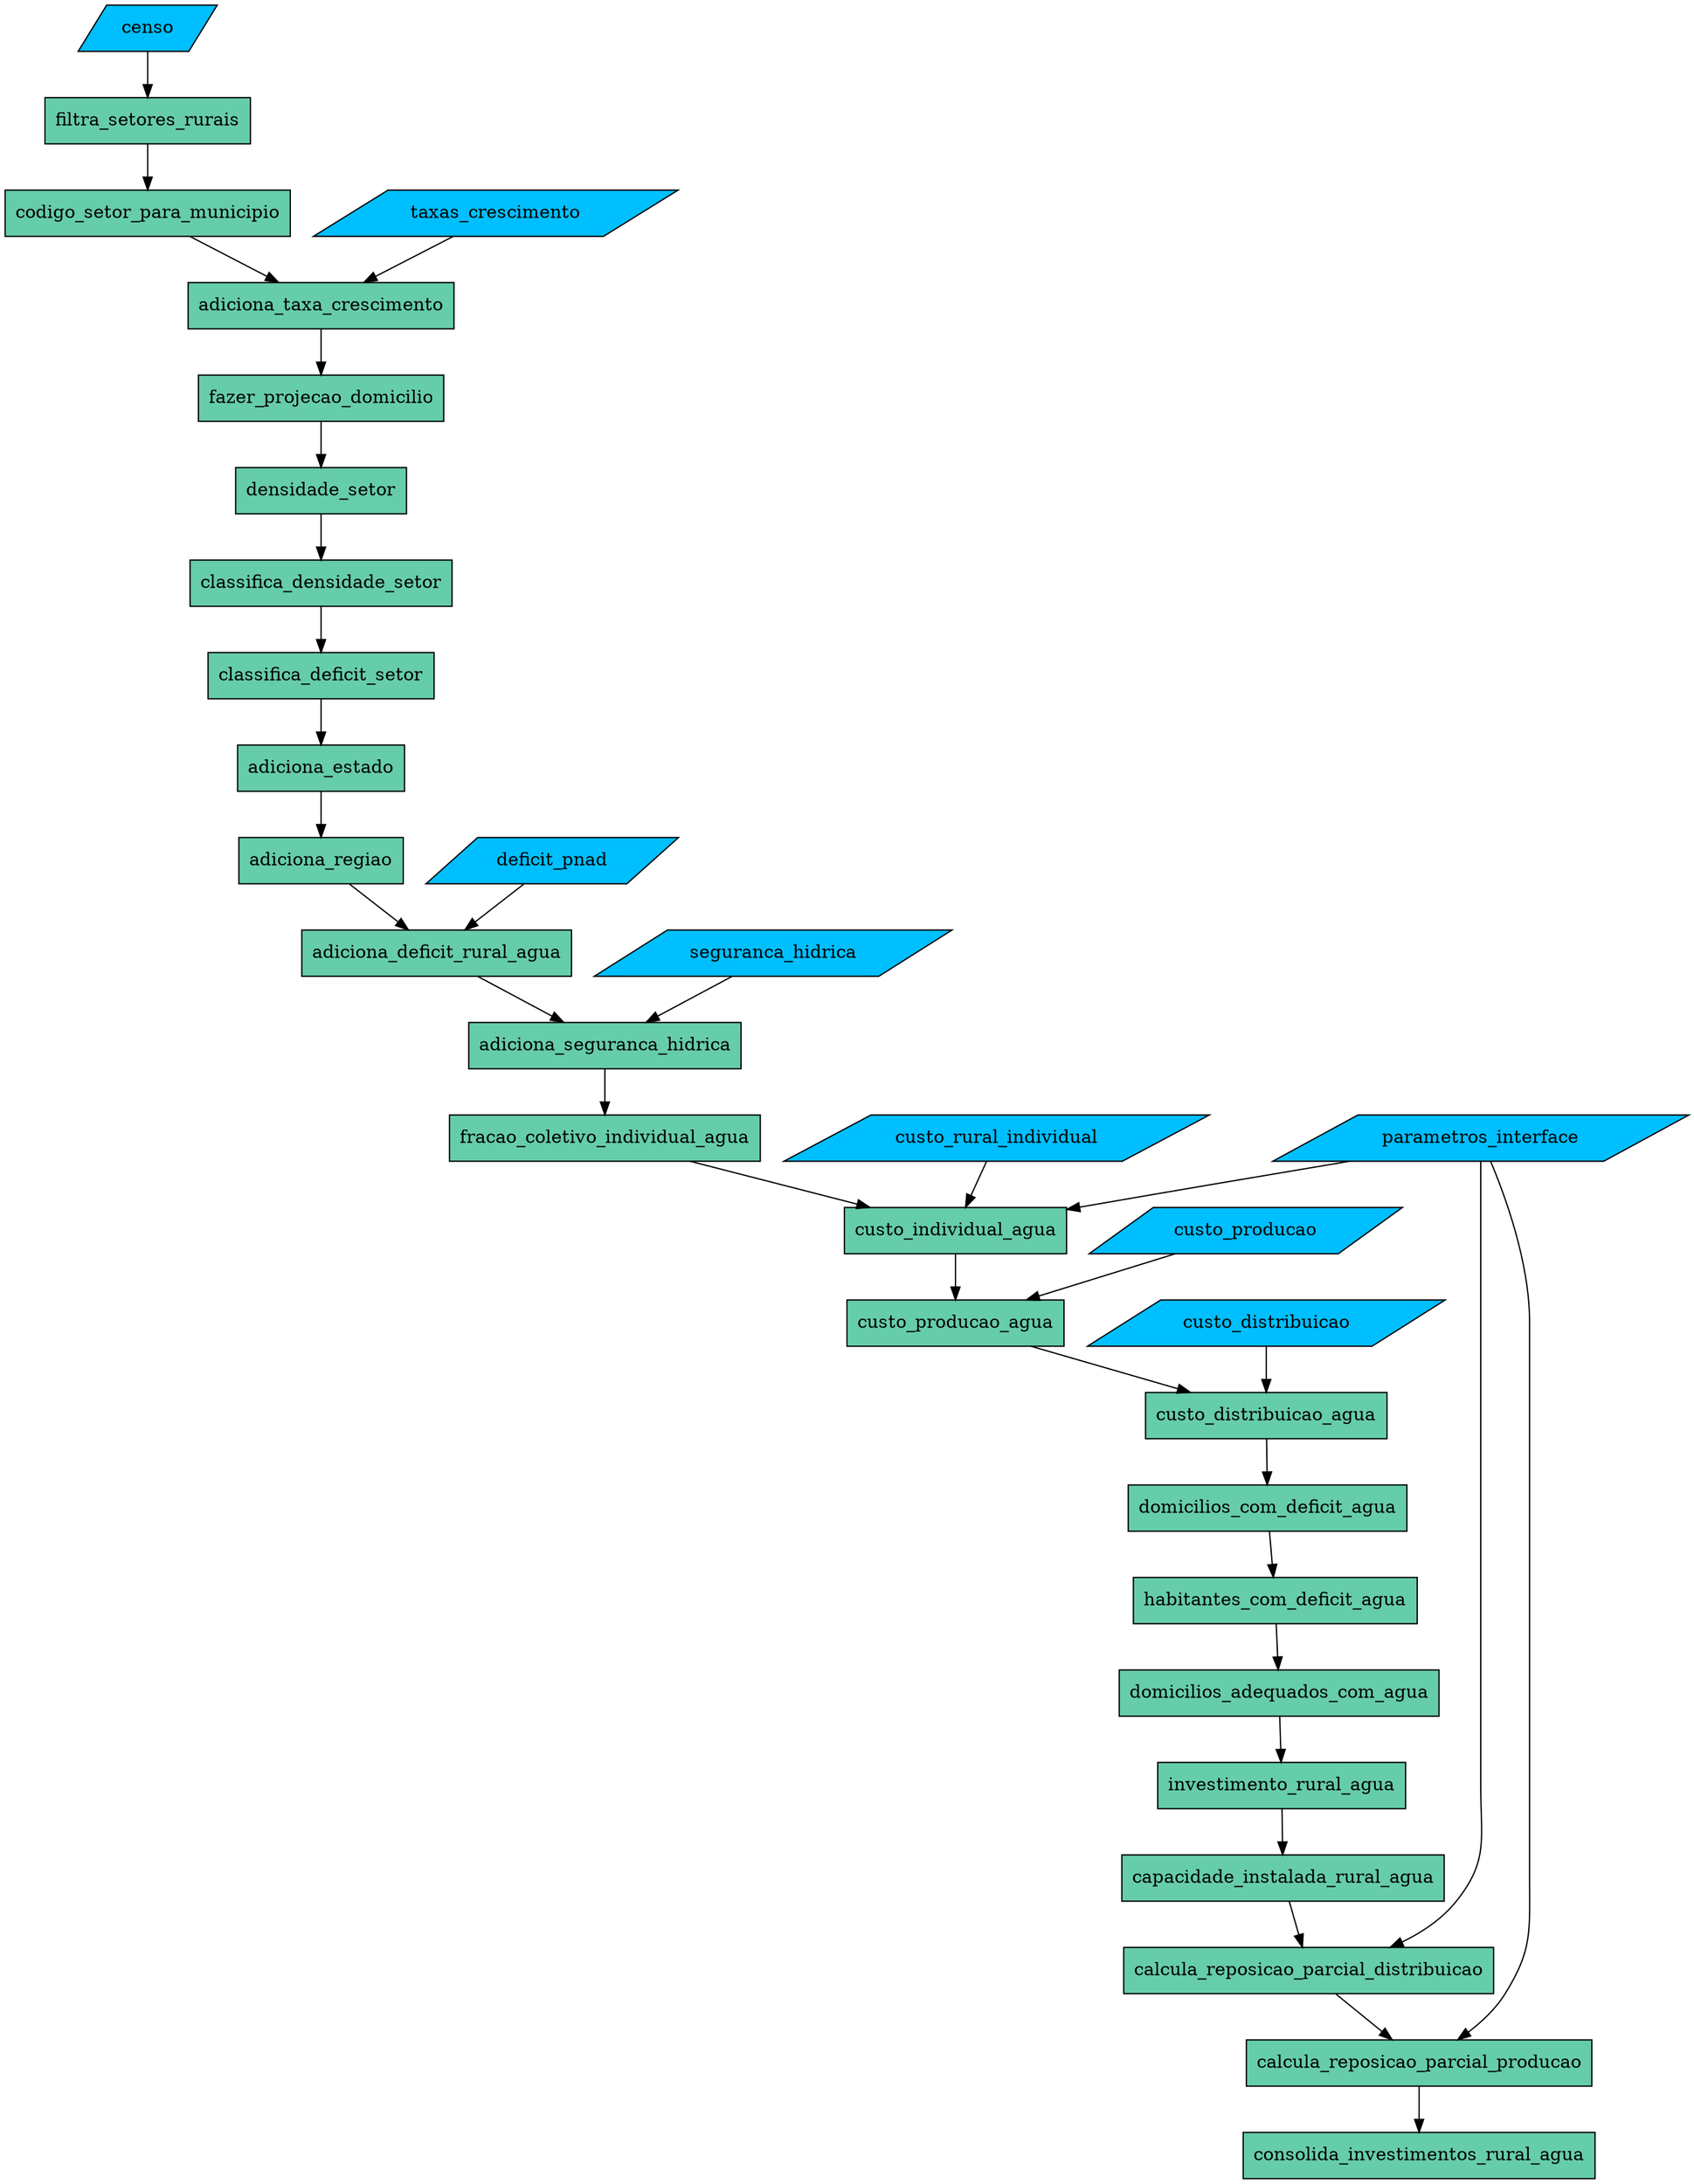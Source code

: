 digraph Projecao {
    fontname = "Segoe UI"
    margin=0
    graph [ ratio = compress ];

    node [shape=box, style=filled, fillcolor=aquamarine3]
    #condition [shape=diamond fillcolor=antiquewhite1 label="É censo?"]
    censo, parametros_interface, taxas_crescimento,
    seguranca_hidrica, deficit_pnad, custo_producao,
    custo_distribuicao, custo_rural_individual [shape=parallelogram fillcolor=deepskyblue]
    
    censo -> filtra_setores_rurais
    filtra_setores_rurais -> codigo_setor_para_municipio
    codigo_setor_para_municipio -> adiciona_taxa_crescimento
    taxas_crescimento -> adiciona_taxa_crescimento
    adiciona_taxa_crescimento 
    -> fazer_projecao_domicilio
    -> densidade_setor
    -> classifica_densidade_setor
    -> classifica_deficit_setor
    -> adiciona_estado
    -> adiciona_regiao
    -> adiciona_deficit_rural_agua
    deficit_pnad-> adiciona_deficit_rural_agua 
    -> adiciona_seguranca_hidrica
    seguranca_hidrica -> adiciona_seguranca_hidrica
    -> fracao_coletivo_individual_agua
    -> custo_individual_agua
    custo_rural_individual -> custo_individual_agua
    -> custo_producao_agua
    custo_producao -> custo_producao_agua
    -> custo_distribuicao_agua
    custo_distribuicao -> custo_distribuicao_agua
    -> domicilios_com_deficit_agua
    -> habitantes_com_deficit_agua
    -> domicilios_adequados_com_agua
    -> investimento_rural_agua
    -> capacidade_instalada_rural_agua
    -> calcula_reposicao_parcial_distribuicao
    -> calcula_reposicao_parcial_producao
    -> consolida_investimentos_rural_agua
    parametros_interface -> custo_individual_agua
    parametros_interface -> calcula_reposicao_parcial_distribuicao
    parametros_interface -> calcula_reposicao_parcial_producao
}

